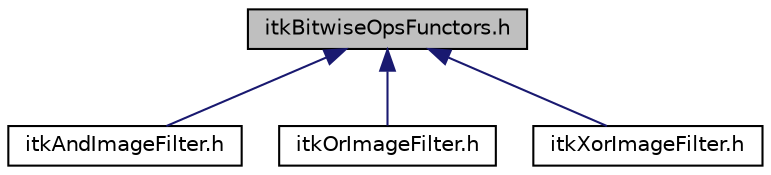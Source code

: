 digraph "itkBitwiseOpsFunctors.h"
{
 // LATEX_PDF_SIZE
  edge [fontname="Helvetica",fontsize="10",labelfontname="Helvetica",labelfontsize="10"];
  node [fontname="Helvetica",fontsize="10",shape=record];
  Node1 [label="itkBitwiseOpsFunctors.h",height=0.2,width=0.4,color="black", fillcolor="grey75", style="filled", fontcolor="black",tooltip=" "];
  Node1 -> Node2 [dir="back",color="midnightblue",fontsize="10",style="solid",fontname="Helvetica"];
  Node2 [label="itkAndImageFilter.h",height=0.2,width=0.4,color="black", fillcolor="white", style="filled",URL="$itkAndImageFilter_8h.html",tooltip=" "];
  Node1 -> Node3 [dir="back",color="midnightblue",fontsize="10",style="solid",fontname="Helvetica"];
  Node3 [label="itkOrImageFilter.h",height=0.2,width=0.4,color="black", fillcolor="white", style="filled",URL="$itkOrImageFilter_8h.html",tooltip=" "];
  Node1 -> Node4 [dir="back",color="midnightblue",fontsize="10",style="solid",fontname="Helvetica"];
  Node4 [label="itkXorImageFilter.h",height=0.2,width=0.4,color="black", fillcolor="white", style="filled",URL="$itkXorImageFilter_8h.html",tooltip=" "];
}

